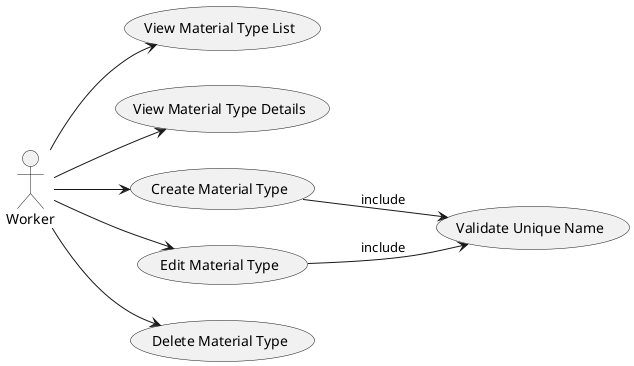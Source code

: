 @startuml
left to right direction

actor Worker

Worker --> (View Material Type List)
Worker --> (View Material Type Details)
Worker --> (Create Material Type)
(Create Material Type) --> (Validate Unique Name) : include

Worker --> (Edit Material Type)
(Edit Material Type) --> (Validate Unique Name) : include

Worker --> (Delete Material Type)
@enduml